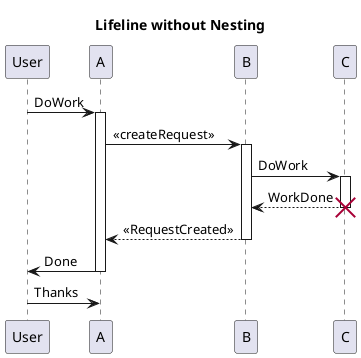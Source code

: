 @startuml

title Lifeline without Nesting

participant User

User -> A : DoWork

activate A

A -> B: << createRequest >>

activate B

B -> C: DoWork

activate C

B <-- C: WorkDone

destroy C

A <-- B: <<RequestCreated>>

deactivate B

User <- A: Done

deactivate A

User -> A: Thanks

@enduml